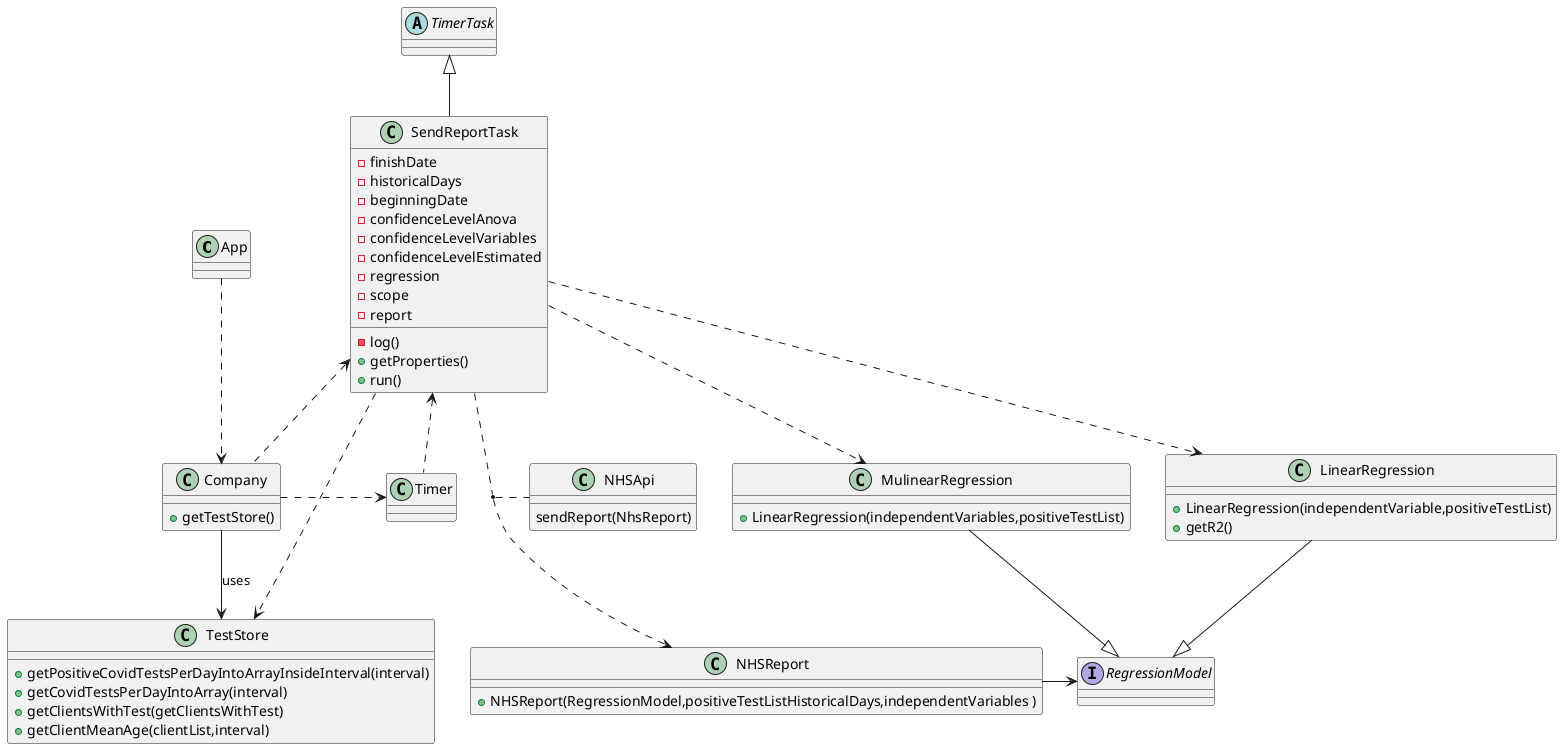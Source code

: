 @startuml
'https://plantuml.com/class-diagram

class App{
}
class Company{
+getTestStore()

}
interface RegressionModel{
}

class Timer{
}
class SendReportTask{
- finishDate
- historicalDays
- beginningDate
- confidenceLevelAnova
- confidenceLevelVariables
- confidenceLevelEstimated
- regression
- scope
- report
- log()
+ getProperties()
+ run()
}

class TestStore{
+ getPositiveCovidTestsPerDayIntoArrayInsideInterval(interval)
+ getCovidTestsPerDayIntoArray(interval)
+ getClientsWithTest(getClientsWithTest)
+ getClientMeanAge(clientList,interval)
}

class LinearRegression{
+LinearRegression(independentVariable,positiveTestList)
+getR2()
}
class MulinearRegression{
+LinearRegression(independentVariables,positiveTestList)

}
class NHSApi{
sendReport(NhsReport)
}

class NHSReport{
+ NHSReport(RegressionModel,positiveTestListHistoricalDays,independentVariables )
}


abstract TimerTask{
}

LinearRegression --|> RegressionModel
MulinearRegression --|> RegressionModel

TimerTask <|-- SendReportTask
App ..> Company
SendReportTask <.. Company
SendReportTask <.. Timer
Company .> Timer
Company --> TestStore: uses
SendReportTask ..> LinearRegression
SendReportTask ..> MulinearRegression

SendReportTask ..> NHSReport
(SendReportTask, NHSReport) .. NHSApi
NHSReport -> RegressionModel
SendReportTask ..> TestStore

@enduml